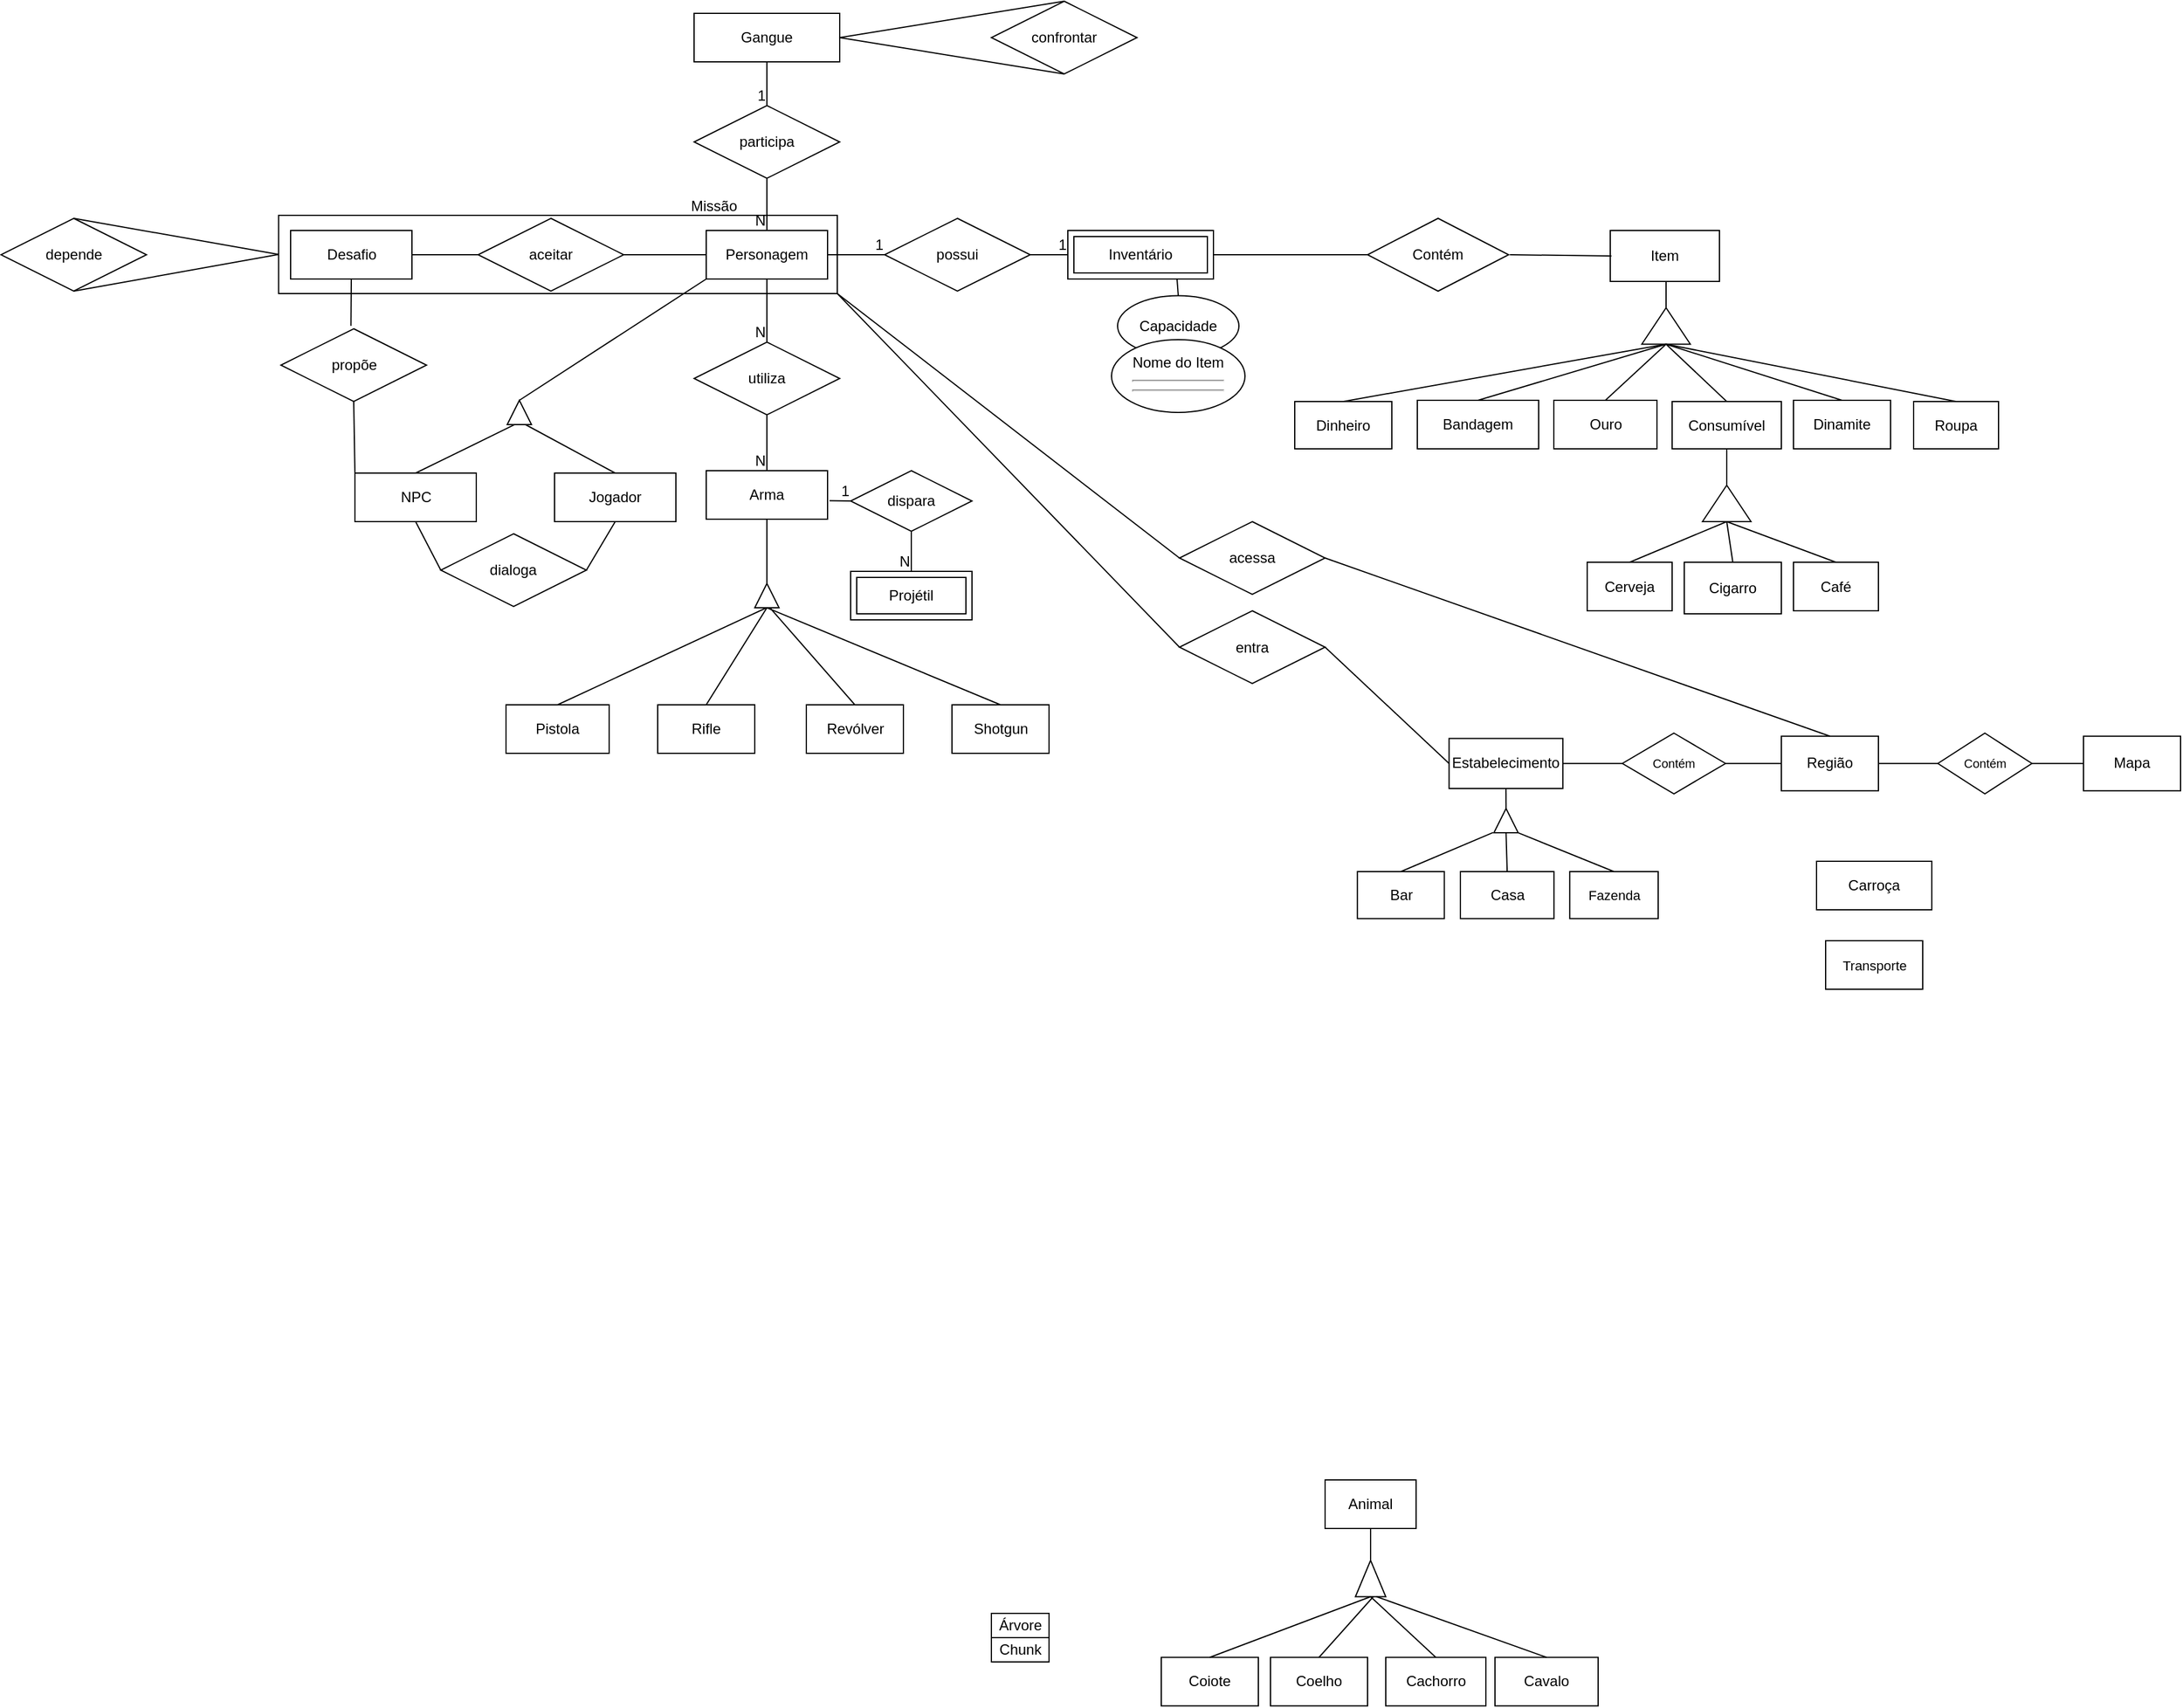 <mxfile version="24.2.5" type="github">
  <diagram id="R2lEEEUBdFMjLlhIrx00" name="Page-1">
    <mxGraphModel dx="1903" dy="1589" grid="1" gridSize="10" guides="1" tooltips="1" connect="1" arrows="1" fold="1" page="1" pageScale="1" pageWidth="850" pageHeight="1100" math="0" shadow="0" extFonts="Permanent Marker^https://fonts.googleapis.com/css?family=Permanent+Marker">
      <root>
        <mxCell id="0" />
        <mxCell id="1" parent="0" />
        <mxCell id="edTjm4dISCqz6r1TiSTo-98" value="" style="group" parent="1" connectable="0" vertex="1">
          <mxGeometry x="152.63" y="122" width="498.75" height="90" as="geometry" />
        </mxCell>
        <mxCell id="edTjm4dISCqz6r1TiSTo-96" value="" style="rounded=0;whiteSpace=wrap;html=1;" parent="edTjm4dISCqz6r1TiSTo-98" vertex="1">
          <mxGeometry y="25.522" width="460.385" height="64.478" as="geometry" />
        </mxCell>
        <mxCell id="edTjm4dISCqz6r1TiSTo-97" value="Missão" style="text;html=1;align=center;verticalAlign=middle;resizable=1;points=[];autosize=1;strokeColor=none;fillColor=none;movable=1;rotatable=1;deletable=1;editable=1;locked=0;connectable=1;" parent="edTjm4dISCqz6r1TiSTo-98" vertex="1">
          <mxGeometry x="328.748" y="2.52" width="60" height="30" as="geometry" />
        </mxCell>
        <mxCell id="MHSS6djbWjyrjED063CA-1" value="Cachorro" style="whiteSpace=wrap;html=1;" parent="1" vertex="1">
          <mxGeometry x="1065" y="1336.25" width="82.5" height="40" as="geometry" />
        </mxCell>
        <mxCell id="NFgqACAjN6bbBUPU2ulZ-8" value="Bar" style="whiteSpace=wrap;html=1;" parent="1" vertex="1">
          <mxGeometry x="1041.63" y="688.5" width="71.63" height="38.75" as="geometry" />
        </mxCell>
        <mxCell id="PZfGzbShFNdAoiEEgzWy-10" value="Ouro" style="whiteSpace=wrap;html=1;" parent="1" vertex="1">
          <mxGeometry x="1203.5" y="300" width="85" height="40" as="geometry" />
        </mxCell>
        <mxCell id="PZfGzbShFNdAoiEEgzWy-11" value="Coiote" style="whiteSpace=wrap;html=1;" parent="1" vertex="1">
          <mxGeometry x="880" y="1336.25" width="80" height="40" as="geometry" />
        </mxCell>
        <mxCell id="PZfGzbShFNdAoiEEgzWy-12" value="Bandagem" style="whiteSpace=wrap;html=1;" parent="1" vertex="1">
          <mxGeometry x="1091" y="300" width="100" height="40" as="geometry" />
        </mxCell>
        <mxCell id="PZfGzbShFNdAoiEEgzWy-14" value="Dinamite" style="whiteSpace=wrap;html=1;" parent="1" vertex="1">
          <mxGeometry x="1401" y="300" width="80" height="40" as="geometry" />
        </mxCell>
        <mxCell id="MHSS6djbWjyrjED063CA-3" value="Coelho" style="whiteSpace=wrap;html=1;" parent="1" vertex="1">
          <mxGeometry x="970" y="1336.25" width="80" height="40" as="geometry" />
        </mxCell>
        <mxCell id="MHSS6djbWjyrjED063CA-5" value="Carroça" style="whiteSpace=wrap;html=1;" parent="1" vertex="1">
          <mxGeometry x="1420" y="680" width="95" height="40" as="geometry" />
        </mxCell>
        <mxCell id="MHSS6djbWjyrjED063CA-6" value="Cavalo" style="whiteSpace=wrap;html=1;" parent="1" vertex="1">
          <mxGeometry x="1155" y="1336.25" width="85" height="40" as="geometry" />
        </mxCell>
        <mxCell id="MHSS6djbWjyrjED063CA-7" value="Item" style="whiteSpace=wrap;html=1;" parent="1" vertex="1">
          <mxGeometry x="1250" y="160" width="90" height="42" as="geometry" />
        </mxCell>
        <mxCell id="yV0FYIFKv9BxsQTMN04u-23" value="Dinheiro" style="whiteSpace=wrap;html=1;" parent="1" vertex="1">
          <mxGeometry x="990" y="301" width="80" height="39" as="geometry" />
        </mxCell>
        <mxCell id="MHSS6djbWjyrjED063CA-9" value="Consumível" style="whiteSpace=wrap;html=1;" parent="1" vertex="1">
          <mxGeometry x="1301" y="301" width="90" height="39" as="geometry" />
        </mxCell>
        <mxCell id="MHSS6djbWjyrjED063CA-10" value="Cigarro" style="whiteSpace=wrap;html=1;" parent="1" vertex="1">
          <mxGeometry x="1311" y="433.5" width="80" height="42.5" as="geometry" />
        </mxCell>
        <mxCell id="MHSS6djbWjyrjED063CA-12" value="Cerveja" style="whiteSpace=wrap;html=1;" parent="1" vertex="1">
          <mxGeometry x="1231" y="433.5" width="70" height="40" as="geometry" />
        </mxCell>
        <mxCell id="MHSS6djbWjyrjED063CA-13" value="Café" style="whiteSpace=wrap;html=1;" parent="1" vertex="1">
          <mxGeometry x="1401" y="433.5" width="70" height="40" as="geometry" />
        </mxCell>
        <mxCell id="MHSS6djbWjyrjED063CA-14" value="Animal" style="whiteSpace=wrap;html=1;" parent="1" vertex="1">
          <mxGeometry x="1015" y="1190" width="75" height="40" as="geometry" />
        </mxCell>
        <mxCell id="NFgqACAjN6bbBUPU2ulZ-4" value="Roupa" style="whiteSpace=wrap;html=1;" parent="1" vertex="1">
          <mxGeometry x="1500" y="301" width="70" height="39" as="geometry" />
        </mxCell>
        <mxCell id="NFgqACAjN6bbBUPU2ulZ-10" value="&lt;font style=&quot;font-size: 11px;&quot;&gt;Fazenda&lt;/font&gt;" style="whiteSpace=wrap;html=1;" parent="1" vertex="1">
          <mxGeometry x="1216.63" y="688.5" width="72.87" height="38.75" as="geometry" />
        </mxCell>
        <mxCell id="edTjm4dISCqz6r1TiSTo-13" value="Inventário" style="shape=ext;margin=3;double=1;whiteSpace=wrap;html=1;align=center;" parent="1" vertex="1">
          <mxGeometry x="803" y="160" width="120" height="40" as="geometry" />
        </mxCell>
        <mxCell id="edTjm4dISCqz6r1TiSTo-19" value="Personagem" style="whiteSpace=wrap;html=1;align=center;" parent="1" vertex="1">
          <mxGeometry x="505" y="160" width="100" height="40" as="geometry" />
        </mxCell>
        <mxCell id="edTjm4dISCqz6r1TiSTo-20" value="possui" style="shape=rhombus;perimeter=rhombusPerimeter;whiteSpace=wrap;html=1;align=center;" parent="1" vertex="1">
          <mxGeometry x="652" y="150" width="120" height="60" as="geometry" />
        </mxCell>
        <mxCell id="edTjm4dISCqz6r1TiSTo-21" value="" style="endArrow=none;html=1;rounded=0;exitX=1;exitY=0.5;exitDx=0;exitDy=0;entryX=0;entryY=0.5;entryDx=0;entryDy=0;" parent="1" source="edTjm4dISCqz6r1TiSTo-19" target="edTjm4dISCqz6r1TiSTo-20" edge="1">
          <mxGeometry relative="1" as="geometry">
            <mxPoint x="700" y="170" as="sourcePoint" />
            <mxPoint x="860" y="170" as="targetPoint" />
          </mxGeometry>
        </mxCell>
        <mxCell id="edTjm4dISCqz6r1TiSTo-22" value="1" style="resizable=0;html=1;whiteSpace=wrap;align=right;verticalAlign=bottom;" parent="edTjm4dISCqz6r1TiSTo-21" connectable="0" vertex="1">
          <mxGeometry x="1" relative="1" as="geometry" />
        </mxCell>
        <mxCell id="edTjm4dISCqz6r1TiSTo-23" value="" style="endArrow=none;html=1;rounded=0;exitX=1;exitY=0.5;exitDx=0;exitDy=0;entryX=0;entryY=0.5;entryDx=0;entryDy=0;" parent="1" source="edTjm4dISCqz6r1TiSTo-20" target="edTjm4dISCqz6r1TiSTo-13" edge="1">
          <mxGeometry relative="1" as="geometry">
            <mxPoint x="830" y="170" as="sourcePoint" />
            <mxPoint x="990" y="170" as="targetPoint" />
          </mxGeometry>
        </mxCell>
        <mxCell id="edTjm4dISCqz6r1TiSTo-24" value="1" style="resizable=0;html=1;whiteSpace=wrap;align=right;verticalAlign=bottom;" parent="edTjm4dISCqz6r1TiSTo-23" connectable="0" vertex="1">
          <mxGeometry x="1" relative="1" as="geometry" />
        </mxCell>
        <mxCell id="W9NuQ4Psg400-CG8Jt55-2" value="Região" style="whiteSpace=wrap;html=1;align=center;" parent="1" vertex="1">
          <mxGeometry x="1391" y="576.88" width="80" height="45" as="geometry" />
        </mxCell>
        <mxCell id="W9NuQ4Psg400-CG8Jt55-3" value="Árvore" style="whiteSpace=wrap;html=1;align=center;" parent="1" vertex="1">
          <mxGeometry x="740" y="1300" width="47.5" height="20" as="geometry" />
        </mxCell>
        <mxCell id="W9NuQ4Psg400-CG8Jt55-4" value="Chunk" style="whiteSpace=wrap;html=1;align=center;" parent="1" vertex="1">
          <mxGeometry x="740" y="1320" width="47.5" height="20" as="geometry" />
        </mxCell>
        <mxCell id="W9NuQ4Psg400-CG8Jt55-5" value="&lt;font style=&quot;font-size: 11px;&quot;&gt;Transporte&lt;/font&gt;" style="whiteSpace=wrap;html=1;align=center;" parent="1" vertex="1">
          <mxGeometry x="1427.5" y="745.5" width="80" height="40" as="geometry" />
        </mxCell>
        <mxCell id="W9NuQ4Psg400-CG8Jt55-6" value="Estabelecimento" style="whiteSpace=wrap;html=1;align=center;direction=south;" parent="1" vertex="1">
          <mxGeometry x="1117.19" y="578.75" width="93.75" height="41.25" as="geometry" />
        </mxCell>
        <mxCell id="edTjm4dISCqz6r1TiSTo-25" value="Gangue" style="whiteSpace=wrap;html=1;align=center;" parent="1" vertex="1">
          <mxGeometry x="495" y="-19" width="120" height="40" as="geometry" />
        </mxCell>
        <mxCell id="edTjm4dISCqz6r1TiSTo-26" value="participa" style="shape=rhombus;perimeter=rhombusPerimeter;whiteSpace=wrap;html=1;align=center;" parent="1" vertex="1">
          <mxGeometry x="495" y="57" width="120" height="60" as="geometry" />
        </mxCell>
        <mxCell id="edTjm4dISCqz6r1TiSTo-35" value="" style="endArrow=none;html=1;rounded=0;exitX=0.5;exitY=1;exitDx=0;exitDy=0;entryX=0.5;entryY=0;entryDx=0;entryDy=0;" parent="1" source="edTjm4dISCqz6r1TiSTo-26" target="edTjm4dISCqz6r1TiSTo-19" edge="1">
          <mxGeometry relative="1" as="geometry">
            <mxPoint x="720" y="110" as="sourcePoint" />
            <mxPoint x="880" y="110" as="targetPoint" />
          </mxGeometry>
        </mxCell>
        <mxCell id="edTjm4dISCqz6r1TiSTo-36" value="N" style="resizable=0;html=1;whiteSpace=wrap;align=right;verticalAlign=bottom;" parent="edTjm4dISCqz6r1TiSTo-35" connectable="0" vertex="1">
          <mxGeometry x="1" relative="1" as="geometry" />
        </mxCell>
        <mxCell id="edTjm4dISCqz6r1TiSTo-37" value="" style="endArrow=none;html=1;rounded=0;exitX=0.5;exitY=1;exitDx=0;exitDy=0;entryX=0.5;entryY=0;entryDx=0;entryDy=0;" parent="1" source="edTjm4dISCqz6r1TiSTo-25" target="edTjm4dISCqz6r1TiSTo-26" edge="1">
          <mxGeometry relative="1" as="geometry">
            <mxPoint x="690" y="-70" as="sourcePoint" />
            <mxPoint x="850" y="-70" as="targetPoint" />
          </mxGeometry>
        </mxCell>
        <mxCell id="edTjm4dISCqz6r1TiSTo-38" value="1" style="resizable=0;html=1;whiteSpace=wrap;align=right;verticalAlign=bottom;" parent="edTjm4dISCqz6r1TiSTo-37" connectable="0" vertex="1">
          <mxGeometry x="1" relative="1" as="geometry" />
        </mxCell>
        <mxCell id="edTjm4dISCqz6r1TiSTo-39" value="Arma" style="whiteSpace=wrap;html=1;align=center;" parent="1" vertex="1">
          <mxGeometry x="505" y="358" width="100" height="40" as="geometry" />
        </mxCell>
        <mxCell id="edTjm4dISCqz6r1TiSTo-42" value="Projétil" style="shape=ext;margin=3;double=1;whiteSpace=wrap;html=1;align=center;" parent="1" vertex="1">
          <mxGeometry x="624" y="441" width="100" height="40" as="geometry" />
        </mxCell>
        <mxCell id="7i5WLGqGZnLkVZAE3K9o-3" value="" style="endArrow=none;html=1;rounded=0;entryX=1;entryY=0.5;entryDx=0;entryDy=0;exitX=1;exitY=0.5;exitDx=0;exitDy=0;" parent="1" source="7i5WLGqGZnLkVZAE3K9o-4" target="W9NuQ4Psg400-CG8Jt55-2" edge="1">
          <mxGeometry relative="1" as="geometry">
            <mxPoint x="185" y="794.81" as="sourcePoint" />
            <mxPoint x="225" y="795" as="targetPoint" />
          </mxGeometry>
        </mxCell>
        <mxCell id="edTjm4dISCqz6r1TiSTo-43" value="dispara" style="shape=rhombus;perimeter=rhombusPerimeter;whiteSpace=wrap;html=1;align=center;" parent="1" vertex="1">
          <mxGeometry x="624" y="358" width="100" height="50" as="geometry" />
        </mxCell>
        <mxCell id="7i5WLGqGZnLkVZAE3K9o-4" value="&lt;font style=&quot;font-size: 10px;&quot;&gt;Contém&lt;/font&gt;" style="shape=rhombus;perimeter=rhombusPerimeter;whiteSpace=wrap;html=1;align=center;" parent="1" vertex="1">
          <mxGeometry x="1520" y="574.38" width="77.5" height="50" as="geometry" />
        </mxCell>
        <mxCell id="edTjm4dISCqz6r1TiSTo-47" value="" style="endArrow=none;html=1;rounded=0;exitX=1.016;exitY=0.618;exitDx=0;exitDy=0;exitPerimeter=0;entryX=0;entryY=0.5;entryDx=0;entryDy=0;" parent="1" source="edTjm4dISCqz6r1TiSTo-39" target="edTjm4dISCqz6r1TiSTo-43" edge="1">
          <mxGeometry relative="1" as="geometry">
            <mxPoint x="960" y="660" as="sourcePoint" />
            <mxPoint x="1120" y="660" as="targetPoint" />
          </mxGeometry>
        </mxCell>
        <mxCell id="edTjm4dISCqz6r1TiSTo-48" value="1" style="resizable=0;html=1;whiteSpace=wrap;align=right;verticalAlign=bottom;" parent="edTjm4dISCqz6r1TiSTo-47" connectable="0" vertex="1">
          <mxGeometry x="1" relative="1" as="geometry" />
        </mxCell>
        <mxCell id="85WI85ty-LJdvJp_Vegn-1" value="Capacidade" style="ellipse;whiteSpace=wrap;html=1;align=center;" parent="1" vertex="1">
          <mxGeometry x="844" y="213.75" width="100" height="50" as="geometry" />
        </mxCell>
        <mxCell id="edTjm4dISCqz6r1TiSTo-49" value="" style="endArrow=none;html=1;rounded=0;exitX=0.5;exitY=1;exitDx=0;exitDy=0;entryX=0.5;entryY=0;entryDx=0;entryDy=0;" parent="1" source="edTjm4dISCqz6r1TiSTo-43" target="edTjm4dISCqz6r1TiSTo-42" edge="1">
          <mxGeometry relative="1" as="geometry">
            <mxPoint x="920" y="640" as="sourcePoint" />
            <mxPoint x="1080" y="640" as="targetPoint" />
          </mxGeometry>
        </mxCell>
        <mxCell id="edTjm4dISCqz6r1TiSTo-50" value="N" style="resizable=0;html=1;whiteSpace=wrap;align=right;verticalAlign=bottom;" parent="edTjm4dISCqz6r1TiSTo-49" connectable="0" vertex="1">
          <mxGeometry x="1" relative="1" as="geometry" />
        </mxCell>
        <mxCell id="7i5WLGqGZnLkVZAE3K9o-5" value="" style="endArrow=none;html=1;rounded=0;entryX=1;entryY=0.5;entryDx=0;entryDy=0;exitX=0;exitY=0.5;exitDx=0;exitDy=0;" parent="1" source="W9NuQ4Psg400-CG8Jt55-2" target="7i5WLGqGZnLkVZAE3K9o-7" edge="1">
          <mxGeometry relative="1" as="geometry">
            <mxPoint x="1480" y="640" as="sourcePoint" />
            <mxPoint x="364.75" y="795" as="targetPoint" />
          </mxGeometry>
        </mxCell>
        <mxCell id="edTjm4dISCqz6r1TiSTo-51" value="Rifle" style="whiteSpace=wrap;html=1;align=center;" parent="1" vertex="1">
          <mxGeometry x="465" y="551" width="80" height="40" as="geometry" />
        </mxCell>
        <mxCell id="85WI85ty-LJdvJp_Vegn-2" value="" style="endArrow=none;html=1;rounded=0;entryX=0.75;entryY=1;entryDx=0;entryDy=0;exitX=0.5;exitY=0;exitDx=0;exitDy=0;" parent="1" source="85WI85ty-LJdvJp_Vegn-1" target="edTjm4dISCqz6r1TiSTo-13" edge="1">
          <mxGeometry width="50" height="50" relative="1" as="geometry">
            <mxPoint x="964" y="210" as="sourcePoint" />
            <mxPoint x="1014" y="160" as="targetPoint" />
          </mxGeometry>
        </mxCell>
        <mxCell id="85WI85ty-LJdvJp_Vegn-4" value="Nome do Item&lt;hr&gt;&lt;hr&gt;" style="ellipse;whiteSpace=wrap;html=1;align=center;" parent="1" vertex="1">
          <mxGeometry x="839" y="250" width="110" height="60" as="geometry" />
        </mxCell>
        <mxCell id="edTjm4dISCqz6r1TiSTo-52" value="Pistola" style="whiteSpace=wrap;html=1;align=center;" parent="1" vertex="1">
          <mxGeometry x="340" y="551" width="85" height="40" as="geometry" />
        </mxCell>
        <mxCell id="7i5WLGqGZnLkVZAE3K9o-6" value="" style="endArrow=none;html=1;rounded=0;entryX=0.5;entryY=0;entryDx=0;entryDy=0;" parent="1" source="7i5WLGqGZnLkVZAE3K9o-7" target="W9NuQ4Psg400-CG8Jt55-6" edge="1">
          <mxGeometry relative="1" as="geometry">
            <mxPoint x="414.75" y="794.81" as="sourcePoint" />
            <mxPoint x="454.75" y="795" as="targetPoint" />
          </mxGeometry>
        </mxCell>
        <mxCell id="edTjm4dISCqz6r1TiSTo-53" value="Shotgun" style="whiteSpace=wrap;html=1;align=center;" parent="1" vertex="1">
          <mxGeometry x="707.5" y="551" width="80" height="40" as="geometry" />
        </mxCell>
        <mxCell id="edTjm4dISCqz6r1TiSTo-54" value="Revólver" style="whiteSpace=wrap;html=1;align=center;" parent="1" vertex="1">
          <mxGeometry x="587.5" y="551" width="80" height="40" as="geometry" />
        </mxCell>
        <mxCell id="edTjm4dISCqz6r1TiSTo-55" value="Jogador" style="whiteSpace=wrap;html=1;align=center;" parent="1" vertex="1">
          <mxGeometry x="380" y="360" width="100" height="40" as="geometry" />
        </mxCell>
        <mxCell id="edTjm4dISCqz6r1TiSTo-56" value="NPC" style="whiteSpace=wrap;html=1;align=center;" parent="1" vertex="1">
          <mxGeometry x="215.5" y="360" width="100" height="40" as="geometry" />
        </mxCell>
        <mxCell id="7i5WLGqGZnLkVZAE3K9o-8" value="" style="triangle;whiteSpace=wrap;html=1;direction=north;" parent="1" vertex="1">
          <mxGeometry x="1040" y="1256.25" width="25" height="30" as="geometry" />
        </mxCell>
        <mxCell id="7i5WLGqGZnLkVZAE3K9o-9" value="" style="endArrow=none;html=1;rounded=0;entryX=0.5;entryY=1;entryDx=0;entryDy=0;exitX=1;exitY=0.5;exitDx=0;exitDy=0;" parent="1" source="7i5WLGqGZnLkVZAE3K9o-8" target="MHSS6djbWjyrjED063CA-14" edge="1">
          <mxGeometry width="50" height="50" relative="1" as="geometry">
            <mxPoint x="1087.5" y="1256.25" as="sourcePoint" />
            <mxPoint x="1137.5" y="1206.25" as="targetPoint" />
          </mxGeometry>
        </mxCell>
        <mxCell id="7i5WLGqGZnLkVZAE3K9o-10" value="" style="endArrow=none;html=1;rounded=0;entryX=0;entryY=0.5;entryDx=0;entryDy=0;exitX=0.5;exitY=0;exitDx=0;exitDy=0;" parent="1" source="PZfGzbShFNdAoiEEgzWy-11" target="7i5WLGqGZnLkVZAE3K9o-8" edge="1">
          <mxGeometry width="50" height="50" relative="1" as="geometry">
            <mxPoint x="1065.5" y="1276.25" as="sourcePoint" />
            <mxPoint x="1065.5" y="1256.25" as="targetPoint" />
          </mxGeometry>
        </mxCell>
        <mxCell id="7i5WLGqGZnLkVZAE3K9o-11" value="" style="endArrow=none;html=1;rounded=0;entryX=0.5;entryY=1;entryDx=0;entryDy=0;exitX=0.5;exitY=0;exitDx=0;exitDy=0;" parent="1" source="MHSS6djbWjyrjED063CA-3" edge="1">
          <mxGeometry width="50" height="50" relative="1" as="geometry">
            <mxPoint x="1054.71" y="1306.25" as="sourcePoint" />
            <mxPoint x="1054.71" y="1286.25" as="targetPoint" />
          </mxGeometry>
        </mxCell>
        <mxCell id="7i5WLGqGZnLkVZAE3K9o-12" value="" style="endArrow=none;html=1;rounded=0;entryX=0;entryY=0.5;entryDx=0;entryDy=0;exitX=0.5;exitY=0;exitDx=0;exitDy=0;" parent="1" source="MHSS6djbWjyrjED063CA-1" target="7i5WLGqGZnLkVZAE3K9o-8" edge="1">
          <mxGeometry width="50" height="50" relative="1" as="geometry">
            <mxPoint x="1085.5" y="1296.25" as="sourcePoint" />
            <mxPoint x="1085.5" y="1276.25" as="targetPoint" />
          </mxGeometry>
        </mxCell>
        <mxCell id="7i5WLGqGZnLkVZAE3K9o-13" value="" style="endArrow=none;html=1;rounded=0;exitX=0.5;exitY=0;exitDx=0;exitDy=0;" parent="1" source="MHSS6djbWjyrjED063CA-6" edge="1">
          <mxGeometry width="50" height="50" relative="1" as="geometry">
            <mxPoint x="1095.5" y="1306.25" as="sourcePoint" />
            <mxPoint x="1057.5" y="1286.25" as="targetPoint" />
          </mxGeometry>
        </mxCell>
        <mxCell id="edTjm4dISCqz6r1TiSTo-68" value="" style="triangle;whiteSpace=wrap;html=1;direction=north;" parent="1" vertex="1">
          <mxGeometry x="545" y="451" width="20" height="20" as="geometry" />
        </mxCell>
        <mxCell id="edTjm4dISCqz6r1TiSTo-70" value="" style="endArrow=none;html=1;rounded=0;entryX=0.5;entryY=1;entryDx=0;entryDy=0;exitX=0.5;exitY=0;exitDx=0;exitDy=0;" parent="1" source="edTjm4dISCqz6r1TiSTo-52" edge="1">
          <mxGeometry width="50" height="50" relative="1" as="geometry">
            <mxPoint x="527.5" y="501" as="sourcePoint" />
            <mxPoint x="554.71" y="471" as="targetPoint" />
          </mxGeometry>
        </mxCell>
        <mxCell id="edTjm4dISCqz6r1TiSTo-71" value="" style="endArrow=none;html=1;rounded=0;entryX=0;entryY=0.5;entryDx=0;entryDy=0;exitX=0.5;exitY=0;exitDx=0;exitDy=0;" parent="1" source="edTjm4dISCqz6r1TiSTo-51" edge="1">
          <mxGeometry width="50" height="50" relative="1" as="geometry">
            <mxPoint x="582.5" y="501" as="sourcePoint" />
            <mxPoint x="555" y="471" as="targetPoint" />
          </mxGeometry>
        </mxCell>
        <mxCell id="edTjm4dISCqz6r1TiSTo-72" value="" style="endArrow=none;html=1;rounded=0;exitX=0.5;exitY=0;exitDx=0;exitDy=0;" parent="1" source="edTjm4dISCqz6r1TiSTo-54" edge="1">
          <mxGeometry width="50" height="50" relative="1" as="geometry">
            <mxPoint x="635" y="501" as="sourcePoint" />
            <mxPoint x="557.5" y="471" as="targetPoint" />
          </mxGeometry>
        </mxCell>
        <mxCell id="edTjm4dISCqz6r1TiSTo-73" value="" style="endArrow=none;html=1;rounded=0;exitX=0.5;exitY=1;exitDx=0;exitDy=0;entryX=1;entryY=0.5;entryDx=0;entryDy=0;" parent="1" source="edTjm4dISCqz6r1TiSTo-39" target="edTjm4dISCqz6r1TiSTo-68" edge="1">
          <mxGeometry relative="1" as="geometry">
            <mxPoint x="490" y="550" as="sourcePoint" />
            <mxPoint x="650" y="550" as="targetPoint" />
          </mxGeometry>
        </mxCell>
        <mxCell id="edTjm4dISCqz6r1TiSTo-75" value="" style="endArrow=none;html=1;rounded=0;exitX=0;exitY=0.5;exitDx=0;exitDy=0;entryX=0.5;entryY=0;entryDx=0;entryDy=0;" parent="1" target="edTjm4dISCqz6r1TiSTo-53" edge="1">
          <mxGeometry relative="1" as="geometry">
            <mxPoint x="555" y="471" as="sourcePoint" />
            <mxPoint x="1017.5" y="468" as="targetPoint" />
          </mxGeometry>
        </mxCell>
        <mxCell id="bdcIUMsAj0LZyXpdn6So-8" value="" style="triangle;whiteSpace=wrap;html=1;direction=north;" parent="1" vertex="1">
          <mxGeometry x="1154.13" y="636.5" width="20" height="20" as="geometry" />
        </mxCell>
        <mxCell id="edTjm4dISCqz6r1TiSTo-77" value="utiliza" style="shape=rhombus;perimeter=rhombusPerimeter;whiteSpace=wrap;html=1;align=center;" parent="1" vertex="1">
          <mxGeometry x="495" y="252" width="120" height="60" as="geometry" />
        </mxCell>
        <mxCell id="bdcIUMsAj0LZyXpdn6So-9" value="" style="endArrow=none;html=1;rounded=0;exitX=1;exitY=0.5;exitDx=0;exitDy=0;entryX=1;entryY=0.5;entryDx=0;entryDy=0;" parent="1" source="bdcIUMsAj0LZyXpdn6So-8" target="W9NuQ4Psg400-CG8Jt55-6" edge="1">
          <mxGeometry width="50" height="50" relative="1" as="geometry">
            <mxPoint x="370.76" y="921.25" as="sourcePoint" />
            <mxPoint x="1080.63" y="735.5" as="targetPoint" />
          </mxGeometry>
        </mxCell>
        <mxCell id="edTjm4dISCqz6r1TiSTo-78" value="" style="endArrow=none;html=1;rounded=0;exitX=0.5;exitY=1;exitDx=0;exitDy=0;entryX=0.5;entryY=0;entryDx=0;entryDy=0;" parent="1" source="edTjm4dISCqz6r1TiSTo-19" target="edTjm4dISCqz6r1TiSTo-77" edge="1">
          <mxGeometry relative="1" as="geometry">
            <mxPoint x="760" y="350" as="sourcePoint" />
            <mxPoint x="920" y="350" as="targetPoint" />
          </mxGeometry>
        </mxCell>
        <mxCell id="edTjm4dISCqz6r1TiSTo-79" value="N" style="resizable=0;html=1;whiteSpace=wrap;align=right;verticalAlign=bottom;" parent="edTjm4dISCqz6r1TiSTo-78" connectable="0" vertex="1">
          <mxGeometry x="1" relative="1" as="geometry" />
        </mxCell>
        <mxCell id="bdcIUMsAj0LZyXpdn6So-11" value="" style="endArrow=none;html=1;rounded=0;exitX=0.5;exitY=0;exitDx=0;exitDy=0;entryX=0.011;entryY=-0.036;entryDx=0;entryDy=0;entryPerimeter=0;" parent="1" source="NFgqACAjN6bbBUPU2ulZ-8" target="bdcIUMsAj0LZyXpdn6So-8" edge="1">
          <mxGeometry width="50" height="50" relative="1" as="geometry">
            <mxPoint x="520.13" y="883.75" as="sourcePoint" />
            <mxPoint x="1340" y="630" as="targetPoint" />
          </mxGeometry>
        </mxCell>
        <mxCell id="edTjm4dISCqz6r1TiSTo-80" value="" style="endArrow=none;html=1;rounded=0;exitX=0.5;exitY=1;exitDx=0;exitDy=0;entryX=0.5;entryY=0;entryDx=0;entryDy=0;" parent="1" source="edTjm4dISCqz6r1TiSTo-77" target="edTjm4dISCqz6r1TiSTo-39" edge="1">
          <mxGeometry relative="1" as="geometry">
            <mxPoint x="640" y="500" as="sourcePoint" />
            <mxPoint x="800" y="500" as="targetPoint" />
          </mxGeometry>
        </mxCell>
        <mxCell id="edTjm4dISCqz6r1TiSTo-81" value="N" style="resizable=0;html=1;whiteSpace=wrap;align=right;verticalAlign=bottom;" parent="edTjm4dISCqz6r1TiSTo-80" connectable="0" vertex="1">
          <mxGeometry x="1" relative="1" as="geometry" />
        </mxCell>
        <mxCell id="edTjm4dISCqz6r1TiSTo-82" value="" style="triangle;whiteSpace=wrap;html=1;direction=north;" parent="1" vertex="1">
          <mxGeometry x="341" y="300" width="20" height="20" as="geometry" />
        </mxCell>
        <mxCell id="bdcIUMsAj0LZyXpdn6So-12" value="" style="endArrow=none;html=1;rounded=0;entryX=0;entryY=0.5;entryDx=0;entryDy=0;exitX=0.5;exitY=0;exitDx=0;exitDy=0;" parent="1" source="bdcIUMsAj0LZyXpdn6So-14" target="bdcIUMsAj0LZyXpdn6So-8" edge="1">
          <mxGeometry width="50" height="50" relative="1" as="geometry">
            <mxPoint x="365.76" y="981.25" as="sourcePoint" />
            <mxPoint x="368.76" y="941.25" as="targetPoint" />
          </mxGeometry>
        </mxCell>
        <mxCell id="edTjm4dISCqz6r1TiSTo-84" value="" style="endArrow=none;html=1;rounded=0;exitX=0;exitY=1;exitDx=0;exitDy=0;entryX=1;entryY=0.5;entryDx=0;entryDy=0;" parent="1" source="edTjm4dISCqz6r1TiSTo-19" target="edTjm4dISCqz6r1TiSTo-82" edge="1">
          <mxGeometry relative="1" as="geometry">
            <mxPoint x="610" y="230" as="sourcePoint" />
            <mxPoint x="770" y="230" as="targetPoint" />
          </mxGeometry>
        </mxCell>
        <mxCell id="bdcIUMsAj0LZyXpdn6So-13" value="" style="endArrow=none;html=1;rounded=0;exitX=0.5;exitY=0;exitDx=0;exitDy=0;entryX=0.002;entryY=0.992;entryDx=0;entryDy=0;entryPerimeter=0;" parent="1" source="NFgqACAjN6bbBUPU2ulZ-10" target="bdcIUMsAj0LZyXpdn6So-8" edge="1">
          <mxGeometry width="50" height="50" relative="1" as="geometry">
            <mxPoint x="418.76" y="981.25" as="sourcePoint" />
            <mxPoint x="1212.983" y="747.5" as="targetPoint" />
          </mxGeometry>
        </mxCell>
        <mxCell id="edTjm4dISCqz6r1TiSTo-86" value="" style="endArrow=none;html=1;rounded=0;exitX=0;exitY=0.75;exitDx=0;exitDy=0;entryX=0.5;entryY=0;entryDx=0;entryDy=0;" parent="1" source="edTjm4dISCqz6r1TiSTo-82" target="edTjm4dISCqz6r1TiSTo-55" edge="1">
          <mxGeometry relative="1" as="geometry">
            <mxPoint x="694" y="293.13" as="sourcePoint" />
            <mxPoint x="854" y="293.13" as="targetPoint" />
          </mxGeometry>
        </mxCell>
        <mxCell id="bdcIUMsAj0LZyXpdn6So-14" value="Casa" style="whiteSpace=wrap;html=1;" parent="1" vertex="1">
          <mxGeometry x="1126.5" y="688.5" width="77.13" height="38.75" as="geometry" />
        </mxCell>
        <mxCell id="edTjm4dISCqz6r1TiSTo-87" value="" style="endArrow=none;html=1;rounded=0;exitX=0.008;exitY=0.325;exitDx=0;exitDy=0;entryX=0.5;entryY=0;entryDx=0;entryDy=0;exitPerimeter=0;" parent="1" source="edTjm4dISCqz6r1TiSTo-82" target="edTjm4dISCqz6r1TiSTo-56" edge="1">
          <mxGeometry relative="1" as="geometry">
            <mxPoint x="664" y="283.13" as="sourcePoint" />
            <mxPoint x="824" y="283.13" as="targetPoint" />
          </mxGeometry>
        </mxCell>
        <mxCell id="edTjm4dISCqz6r1TiSTo-88" value="confrontar" style="shape=rhombus;perimeter=rhombusPerimeter;whiteSpace=wrap;html=1;align=center;" parent="1" vertex="1">
          <mxGeometry x="740" y="-29" width="120" height="60" as="geometry" />
        </mxCell>
        <mxCell id="edTjm4dISCqz6r1TiSTo-89" value="" style="endArrow=none;html=1;rounded=0;exitX=1;exitY=0.5;exitDx=0;exitDy=0;entryX=0.5;entryY=0;entryDx=0;entryDy=0;" parent="1" source="edTjm4dISCqz6r1TiSTo-25" target="edTjm4dISCqz6r1TiSTo-88" edge="1">
          <mxGeometry relative="1" as="geometry">
            <mxPoint x="700" y="-140" as="sourcePoint" />
            <mxPoint x="860" y="-140" as="targetPoint" />
          </mxGeometry>
        </mxCell>
        <mxCell id="W9NuQ4Psg400-CG8Jt55-1" value="Mapa" style="whiteSpace=wrap;html=1;align=center;" parent="1" vertex="1">
          <mxGeometry x="1640" y="576.88" width="80" height="45" as="geometry" />
        </mxCell>
        <mxCell id="7i5WLGqGZnLkVZAE3K9o-7" value="&lt;font style=&quot;font-size: 10px;&quot;&gt;Contém&lt;/font&gt;" style="shape=rhombus;perimeter=rhombusPerimeter;whiteSpace=wrap;html=1;align=center;" parent="1" vertex="1">
          <mxGeometry x="1260" y="574.38" width="85" height="50" as="geometry" />
        </mxCell>
        <mxCell id="edTjm4dISCqz6r1TiSTo-90" value="" style="endArrow=none;html=1;rounded=0;exitX=1;exitY=0.5;exitDx=0;exitDy=0;entryX=0.5;entryY=1;entryDx=0;entryDy=0;" parent="1" source="edTjm4dISCqz6r1TiSTo-25" target="edTjm4dISCqz6r1TiSTo-88" edge="1">
          <mxGeometry relative="1" as="geometry">
            <mxPoint x="690" y="-160" as="sourcePoint" />
            <mxPoint x="850" y="-160" as="targetPoint" />
          </mxGeometry>
        </mxCell>
        <mxCell id="edTjm4dISCqz6r1TiSTo-91" value="Desafio" style="whiteSpace=wrap;html=1;align=center;" parent="1" vertex="1">
          <mxGeometry x="162.5" y="160" width="100" height="40" as="geometry" />
        </mxCell>
        <mxCell id="edTjm4dISCqz6r1TiSTo-93" value="aceitar" style="shape=rhombus;perimeter=rhombusPerimeter;whiteSpace=wrap;html=1;align=center;" parent="1" vertex="1">
          <mxGeometry x="317" y="150" width="120" height="60" as="geometry" />
        </mxCell>
        <mxCell id="edTjm4dISCqz6r1TiSTo-94" value="" style="endArrow=none;html=1;rounded=0;exitX=1;exitY=0.5;exitDx=0;exitDy=0;entryX=0;entryY=0.5;entryDx=0;entryDy=0;" parent="1" source="edTjm4dISCqz6r1TiSTo-93" target="edTjm4dISCqz6r1TiSTo-19" edge="1">
          <mxGeometry relative="1" as="geometry">
            <mxPoint x="420" y="250" as="sourcePoint" />
            <mxPoint x="580" y="250" as="targetPoint" />
          </mxGeometry>
        </mxCell>
        <mxCell id="edTjm4dISCqz6r1TiSTo-95" value="" style="endArrow=none;html=1;rounded=0;exitX=1;exitY=0.5;exitDx=0;exitDy=0;entryX=0;entryY=0.5;entryDx=0;entryDy=0;" parent="1" source="edTjm4dISCqz6r1TiSTo-91" target="edTjm4dISCqz6r1TiSTo-93" edge="1">
          <mxGeometry relative="1" as="geometry">
            <mxPoint x="290" y="290" as="sourcePoint" />
            <mxPoint x="450" y="290" as="targetPoint" />
          </mxGeometry>
        </mxCell>
        <mxCell id="edTjm4dISCqz6r1TiSTo-101" value="depende" style="shape=rhombus;perimeter=rhombusPerimeter;whiteSpace=wrap;html=1;align=center;" parent="1" vertex="1">
          <mxGeometry x="-76.25" y="150" width="120" height="60" as="geometry" />
        </mxCell>
        <mxCell id="edTjm4dISCqz6r1TiSTo-102" value="" style="endArrow=none;html=1;rounded=0;entryX=0;entryY=0.5;entryDx=0;entryDy=0;exitX=0.5;exitY=0;exitDx=0;exitDy=0;" parent="1" source="edTjm4dISCqz6r1TiSTo-101" target="edTjm4dISCqz6r1TiSTo-96" edge="1">
          <mxGeometry relative="1" as="geometry">
            <mxPoint x="30" y="110" as="sourcePoint" />
            <mxPoint x="190" y="110" as="targetPoint" />
          </mxGeometry>
        </mxCell>
        <mxCell id="edTjm4dISCqz6r1TiSTo-103" value="" style="endArrow=none;html=1;rounded=0;exitX=0.5;exitY=1;exitDx=0;exitDy=0;entryX=0;entryY=0.5;entryDx=0;entryDy=0;" parent="1" source="edTjm4dISCqz6r1TiSTo-101" target="edTjm4dISCqz6r1TiSTo-96" edge="1">
          <mxGeometry relative="1" as="geometry">
            <mxPoint x="50" y="240" as="sourcePoint" />
            <mxPoint x="210" y="240" as="targetPoint" />
          </mxGeometry>
        </mxCell>
        <mxCell id="zrA66kBHLIKpK4oijakD-1" value="Contém" style="shape=rhombus;perimeter=rhombusPerimeter;whiteSpace=wrap;html=1;align=center;" parent="1" vertex="1">
          <mxGeometry x="1050" y="150" width="116.25" height="60" as="geometry" />
        </mxCell>
        <mxCell id="edTjm4dISCqz6r1TiSTo-104" value="dialoga" style="shape=rhombus;perimeter=rhombusPerimeter;whiteSpace=wrap;html=1;align=center;" parent="1" vertex="1">
          <mxGeometry x="286.25" y="410" width="120" height="60" as="geometry" />
        </mxCell>
        <mxCell id="zrA66kBHLIKpK4oijakD-2" value="" style="endArrow=none;html=1;rounded=0;exitX=1;exitY=0.5;exitDx=0;exitDy=0;entryX=0;entryY=0.5;entryDx=0;entryDy=0;" parent="1" source="edTjm4dISCqz6r1TiSTo-13" target="zrA66kBHLIKpK4oijakD-1" edge="1">
          <mxGeometry relative="1" as="geometry">
            <mxPoint x="1090" y="270" as="sourcePoint" />
            <mxPoint x="1250" y="270" as="targetPoint" />
          </mxGeometry>
        </mxCell>
        <mxCell id="zrA66kBHLIKpK4oijakD-3" value="" style="endArrow=none;html=1;rounded=0;entryX=0;entryY=0.5;entryDx=0;entryDy=0;exitX=1;exitY=0.5;exitDx=0;exitDy=0;" parent="1" edge="1">
          <mxGeometry relative="1" as="geometry">
            <mxPoint x="1167.25" y="180" as="sourcePoint" />
            <mxPoint x="1251" y="181" as="targetPoint" />
          </mxGeometry>
        </mxCell>
        <mxCell id="edTjm4dISCqz6r1TiSTo-105" value="" style="endArrow=none;html=1;rounded=0;exitX=0.5;exitY=1;exitDx=0;exitDy=0;entryX=1;entryY=0.5;entryDx=0;entryDy=0;" parent="1" source="edTjm4dISCqz6r1TiSTo-55" target="edTjm4dISCqz6r1TiSTo-104" edge="1">
          <mxGeometry relative="1" as="geometry">
            <mxPoint x="224" y="403.13" as="sourcePoint" />
            <mxPoint x="384" y="403.13" as="targetPoint" />
          </mxGeometry>
        </mxCell>
        <mxCell id="zrA66kBHLIKpK4oijakD-4" value="" style="endArrow=none;html=1;rounded=0;entryX=0.5;entryY=1;entryDx=0;entryDy=0;" parent="1" edge="1">
          <mxGeometry relative="1" as="geometry">
            <mxPoint x="1296" y="230" as="sourcePoint" />
            <mxPoint x="1296" y="202" as="targetPoint" />
          </mxGeometry>
        </mxCell>
        <mxCell id="edTjm4dISCqz6r1TiSTo-106" value="" style="endArrow=none;html=1;rounded=0;exitX=0;exitY=0.5;exitDx=0;exitDy=0;entryX=0.5;entryY=1;entryDx=0;entryDy=0;" parent="1" source="edTjm4dISCqz6r1TiSTo-104" target="edTjm4dISCqz6r1TiSTo-56" edge="1">
          <mxGeometry relative="1" as="geometry">
            <mxPoint x="804" y="403.13" as="sourcePoint" />
            <mxPoint x="964" y="403.13" as="targetPoint" />
          </mxGeometry>
        </mxCell>
        <mxCell id="zrA66kBHLIKpK4oijakD-5" value="" style="triangle;whiteSpace=wrap;html=1;direction=north;" parent="1" vertex="1">
          <mxGeometry x="1276" y="223.75" width="40" height="30" as="geometry" />
        </mxCell>
        <mxCell id="edTjm4dISCqz6r1TiSTo-109" value="propõe" style="shape=rhombus;perimeter=rhombusPerimeter;whiteSpace=wrap;html=1;align=center;" parent="1" vertex="1">
          <mxGeometry x="154.5" y="241" width="120" height="60" as="geometry" />
        </mxCell>
        <mxCell id="edTjm4dISCqz6r1TiSTo-112" value="" style="endArrow=none;html=1;rounded=0;exitX=0.5;exitY=1;exitDx=0;exitDy=0;entryX=0;entryY=0;entryDx=0;entryDy=0;" parent="1" source="edTjm4dISCqz6r1TiSTo-109" target="edTjm4dISCqz6r1TiSTo-56" edge="1">
          <mxGeometry relative="1" as="geometry">
            <mxPoint x="180" y="310" as="sourcePoint" />
            <mxPoint x="340" y="310" as="targetPoint" />
          </mxGeometry>
        </mxCell>
        <mxCell id="edTjm4dISCqz6r1TiSTo-113" value="" style="endArrow=none;html=1;rounded=0;exitX=0.5;exitY=1;exitDx=0;exitDy=0;entryX=0.481;entryY=-0.04;entryDx=0;entryDy=0;entryPerimeter=0;" parent="1" source="edTjm4dISCqz6r1TiSTo-91" target="edTjm4dISCqz6r1TiSTo-109" edge="1">
          <mxGeometry relative="1" as="geometry">
            <mxPoint x="260" y="220" as="sourcePoint" />
            <mxPoint x="420" y="220" as="targetPoint" />
          </mxGeometry>
        </mxCell>
        <mxCell id="zrA66kBHLIKpK4oijakD-6" value="" style="endArrow=none;html=1;rounded=0;entryX=0;entryY=0.5;entryDx=0;entryDy=0;exitX=0.5;exitY=0;exitDx=0;exitDy=0;" parent="1" source="PZfGzbShFNdAoiEEgzWy-12" target="zrA66kBHLIKpK4oijakD-5" edge="1">
          <mxGeometry width="50" height="50" relative="1" as="geometry">
            <mxPoint x="1241" y="310" as="sourcePoint" />
            <mxPoint x="1291" y="260" as="targetPoint" />
          </mxGeometry>
        </mxCell>
        <mxCell id="zrA66kBHLIKpK4oijakD-7" value="" style="endArrow=none;html=1;rounded=0;entryX=0;entryY=0.5;entryDx=0;entryDy=0;exitX=0.5;exitY=0;exitDx=0;exitDy=0;" parent="1" source="PZfGzbShFNdAoiEEgzWy-10" target="zrA66kBHLIKpK4oijakD-5" edge="1">
          <mxGeometry width="50" height="50" relative="1" as="geometry">
            <mxPoint x="1241" y="310" as="sourcePoint" />
            <mxPoint x="1291" y="260" as="targetPoint" />
          </mxGeometry>
        </mxCell>
        <mxCell id="zrA66kBHLIKpK4oijakD-8" value="" style="endArrow=none;html=1;rounded=0;entryX=0;entryY=0.5;entryDx=0;entryDy=0;exitX=0.5;exitY=0;exitDx=0;exitDy=0;" parent="1" source="MHSS6djbWjyrjED063CA-9" target="zrA66kBHLIKpK4oijakD-5" edge="1">
          <mxGeometry width="50" height="50" relative="1" as="geometry">
            <mxPoint x="1241" y="310" as="sourcePoint" />
            <mxPoint x="1291" y="260" as="targetPoint" />
          </mxGeometry>
        </mxCell>
        <mxCell id="zrA66kBHLIKpK4oijakD-9" value="" style="endArrow=none;html=1;rounded=0;entryX=0;entryY=0.5;entryDx=0;entryDy=0;exitX=0.5;exitY=0;exitDx=0;exitDy=0;" parent="1" source="PZfGzbShFNdAoiEEgzWy-14" target="zrA66kBHLIKpK4oijakD-5" edge="1">
          <mxGeometry width="50" height="50" relative="1" as="geometry">
            <mxPoint x="1241" y="310" as="sourcePoint" />
            <mxPoint x="1291" y="260" as="targetPoint" />
          </mxGeometry>
        </mxCell>
        <mxCell id="zrA66kBHLIKpK4oijakD-10" value="" style="triangle;whiteSpace=wrap;html=1;direction=north;" parent="1" vertex="1">
          <mxGeometry x="1326" y="370" width="40" height="30" as="geometry" />
        </mxCell>
        <mxCell id="zrA66kBHLIKpK4oijakD-11" value="" style="endArrow=none;html=1;rounded=0;entryX=0.5;entryY=1;entryDx=0;entryDy=0;exitX=1;exitY=0.5;exitDx=0;exitDy=0;" parent="1" source="zrA66kBHLIKpK4oijakD-10" target="MHSS6djbWjyrjED063CA-9" edge="1">
          <mxGeometry width="50" height="50" relative="1" as="geometry">
            <mxPoint x="1241" y="450" as="sourcePoint" />
            <mxPoint x="1291" y="400" as="targetPoint" />
          </mxGeometry>
        </mxCell>
        <mxCell id="zrA66kBHLIKpK4oijakD-12" value="" style="endArrow=none;html=1;rounded=0;entryX=0;entryY=0.5;entryDx=0;entryDy=0;exitX=0.5;exitY=0;exitDx=0;exitDy=0;" parent="1" source="MHSS6djbWjyrjED063CA-12" target="zrA66kBHLIKpK4oijakD-10" edge="1">
          <mxGeometry width="50" height="50" relative="1" as="geometry">
            <mxPoint x="1241" y="450" as="sourcePoint" />
            <mxPoint x="1291" y="400" as="targetPoint" />
          </mxGeometry>
        </mxCell>
        <mxCell id="zrA66kBHLIKpK4oijakD-13" value="" style="endArrow=none;html=1;rounded=0;entryX=0;entryY=0.5;entryDx=0;entryDy=0;exitX=0.5;exitY=0;exitDx=0;exitDy=0;" parent="1" source="MHSS6djbWjyrjED063CA-10" target="zrA66kBHLIKpK4oijakD-10" edge="1">
          <mxGeometry width="50" height="50" relative="1" as="geometry">
            <mxPoint x="1241" y="450" as="sourcePoint" />
            <mxPoint x="1291" y="400" as="targetPoint" />
          </mxGeometry>
        </mxCell>
        <mxCell id="zrA66kBHLIKpK4oijakD-14" value="" style="endArrow=none;html=1;rounded=0;entryX=0;entryY=0.5;entryDx=0;entryDy=0;exitX=0.5;exitY=0;exitDx=0;exitDy=0;" parent="1" source="MHSS6djbWjyrjED063CA-13" target="zrA66kBHLIKpK4oijakD-10" edge="1">
          <mxGeometry width="50" height="50" relative="1" as="geometry">
            <mxPoint x="1241" y="450" as="sourcePoint" />
            <mxPoint x="1291" y="400" as="targetPoint" />
          </mxGeometry>
        </mxCell>
        <mxCell id="b3Ur7yH1-Dam76R3y_Zk-4" value="" style="endArrow=none;html=1;rounded=0;exitX=0;exitY=0.5;exitDx=0;exitDy=0;entryX=1;entryY=0.5;entryDx=0;entryDy=0;" parent="1" source="W9NuQ4Psg400-CG8Jt55-1" target="7i5WLGqGZnLkVZAE3K9o-4" edge="1">
          <mxGeometry relative="1" as="geometry">
            <mxPoint x="1050" y="690" as="sourcePoint" />
            <mxPoint x="1210" y="690" as="targetPoint" />
          </mxGeometry>
        </mxCell>
        <mxCell id="zrA66kBHLIKpK4oijakD-15" value="" style="endArrow=none;html=1;rounded=0;exitX=0.5;exitY=0;exitDx=0;exitDy=0;entryX=0;entryY=0.5;entryDx=0;entryDy=0;" parent="1" source="yV0FYIFKv9BxsQTMN04u-23" target="zrA66kBHLIKpK4oijakD-5" edge="1">
          <mxGeometry width="50" height="50" relative="1" as="geometry">
            <mxPoint x="1220" y="410" as="sourcePoint" />
            <mxPoint x="1290" y="260" as="targetPoint" />
          </mxGeometry>
        </mxCell>
        <mxCell id="b3Ur7yH1-Dam76R3y_Zk-5" value="acessa" style="shape=rhombus;perimeter=rhombusPerimeter;whiteSpace=wrap;html=1;align=center;" parent="1" vertex="1">
          <mxGeometry x="895.0" y="400" width="120" height="60" as="geometry" />
        </mxCell>
        <mxCell id="zrA66kBHLIKpK4oijakD-16" value="" style="endArrow=none;html=1;rounded=0;entryX=0;entryY=0.5;entryDx=0;entryDy=0;exitX=0.5;exitY=0;exitDx=0;exitDy=0;" parent="1" source="NFgqACAjN6bbBUPU2ulZ-4" target="zrA66kBHLIKpK4oijakD-5" edge="1">
          <mxGeometry width="50" height="50" relative="1" as="geometry">
            <mxPoint x="1220" y="380" as="sourcePoint" />
            <mxPoint x="1270" y="330" as="targetPoint" />
          </mxGeometry>
        </mxCell>
        <mxCell id="b3Ur7yH1-Dam76R3y_Zk-6" value="entra" style="shape=rhombus;perimeter=rhombusPerimeter;whiteSpace=wrap;html=1;align=center;" parent="1" vertex="1">
          <mxGeometry x="895" y="473.5" width="120" height="60" as="geometry" />
        </mxCell>
        <mxCell id="b3Ur7yH1-Dam76R3y_Zk-7" value="" style="endArrow=none;html=1;rounded=0;exitX=1;exitY=1;exitDx=0;exitDy=0;entryX=0;entryY=0.5;entryDx=0;entryDy=0;" parent="1" source="edTjm4dISCqz6r1TiSTo-96" target="b3Ur7yH1-Dam76R3y_Zk-6" edge="1">
          <mxGeometry relative="1" as="geometry">
            <mxPoint x="730" y="340" as="sourcePoint" />
            <mxPoint x="890" y="340" as="targetPoint" />
          </mxGeometry>
        </mxCell>
        <mxCell id="b3Ur7yH1-Dam76R3y_Zk-9" value="" style="endArrow=none;html=1;rounded=0;exitX=1;exitY=1;exitDx=0;exitDy=0;entryX=0;entryY=0.5;entryDx=0;entryDy=0;" parent="1" source="edTjm4dISCqz6r1TiSTo-96" target="b3Ur7yH1-Dam76R3y_Zk-5" edge="1">
          <mxGeometry relative="1" as="geometry">
            <mxPoint x="740" y="260" as="sourcePoint" />
            <mxPoint x="900" y="260" as="targetPoint" />
          </mxGeometry>
        </mxCell>
        <mxCell id="b3Ur7yH1-Dam76R3y_Zk-11" value="" style="endArrow=none;html=1;rounded=0;exitX=1;exitY=0.5;exitDx=0;exitDy=0;entryX=0.5;entryY=1;entryDx=0;entryDy=0;" parent="1" source="b3Ur7yH1-Dam76R3y_Zk-6" target="W9NuQ4Psg400-CG8Jt55-6" edge="1">
          <mxGeometry relative="1" as="geometry">
            <mxPoint x="870" y="530" as="sourcePoint" />
            <mxPoint x="1030" y="530" as="targetPoint" />
          </mxGeometry>
        </mxCell>
        <mxCell id="b3Ur7yH1-Dam76R3y_Zk-12" value="" style="endArrow=none;html=1;rounded=0;exitX=1;exitY=0.5;exitDx=0;exitDy=0;entryX=0.5;entryY=0;entryDx=0;entryDy=0;" parent="1" source="b3Ur7yH1-Dam76R3y_Zk-5" target="W9NuQ4Psg400-CG8Jt55-2" edge="1">
          <mxGeometry relative="1" as="geometry">
            <mxPoint x="1070" y="510" as="sourcePoint" />
            <mxPoint x="1240" y="510" as="targetPoint" />
          </mxGeometry>
        </mxCell>
      </root>
    </mxGraphModel>
  </diagram>
</mxfile>
